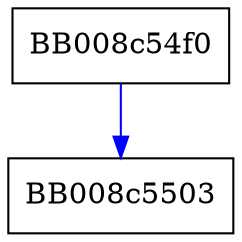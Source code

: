 digraph __mempcpy_avx_unaligned {
  node [shape="box"];
  graph [splines=ortho];
  BB008c54f0 -> BB008c5503 [color="blue"];
}